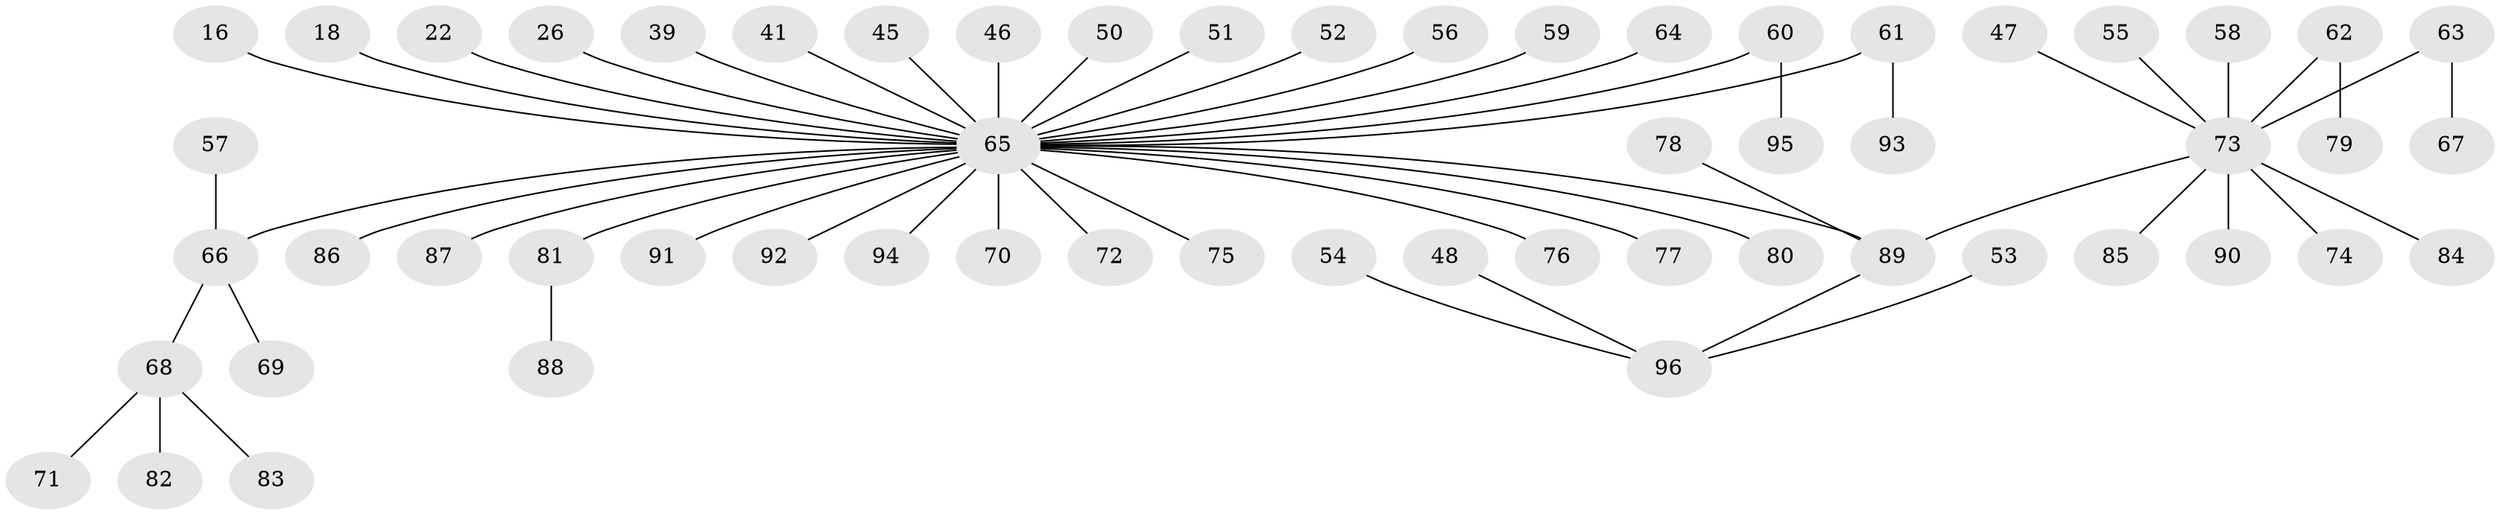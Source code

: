 // original degree distribution, {6: 0.03125, 7: 0.020833333333333332, 5: 0.020833333333333332, 4: 0.08333333333333333, 3: 0.10416666666666667, 2: 0.15625, 1: 0.5833333333333334}
// Generated by graph-tools (version 1.1) at 2025/56/03/04/25 21:56:38]
// undirected, 57 vertices, 56 edges
graph export_dot {
graph [start="1"]
  node [color=gray90,style=filled];
  16;
  18;
  22;
  26;
  39;
  41;
  45;
  46;
  47;
  48;
  50;
  51;
  52;
  53;
  54;
  55;
  56;
  57;
  58;
  59;
  60;
  61;
  62 [super="+27"];
  63;
  64;
  65 [super="+49"];
  66 [super="+31"];
  67;
  68;
  69;
  70;
  71;
  72;
  73 [super="+32+37+42+19+33+35"];
  74;
  75;
  76;
  77;
  78;
  79;
  80;
  81;
  82;
  83;
  84;
  85;
  86;
  87;
  88;
  89 [super="+6+4+7+25"];
  90;
  91;
  92;
  93;
  94;
  95;
  96 [super="+38"];
  16 -- 65;
  18 -- 65;
  22 -- 65;
  26 -- 65;
  39 -- 65;
  41 -- 65;
  45 -- 65;
  46 -- 65;
  47 -- 73;
  48 -- 96;
  50 -- 65;
  51 -- 65;
  52 -- 65;
  53 -- 96;
  54 -- 96;
  55 -- 73;
  56 -- 65;
  57 -- 66;
  58 -- 73;
  59 -- 65;
  60 -- 95;
  60 -- 65;
  61 -- 93;
  61 -- 65;
  62 -- 79;
  62 -- 73;
  63 -- 67;
  63 -- 73;
  64 -- 65;
  65 -- 72;
  65 -- 66;
  65 -- 70;
  65 -- 75;
  65 -- 76;
  65 -- 77;
  65 -- 80;
  65 -- 81;
  65 -- 86;
  65 -- 87;
  65 -- 89;
  65 -- 91;
  65 -- 92;
  65 -- 94;
  66 -- 68;
  66 -- 69;
  68 -- 71;
  68 -- 82;
  68 -- 83;
  73 -- 74;
  73 -- 84;
  73 -- 89;
  73 -- 85;
  73 -- 90;
  78 -- 89;
  81 -- 88;
  89 -- 96;
}
